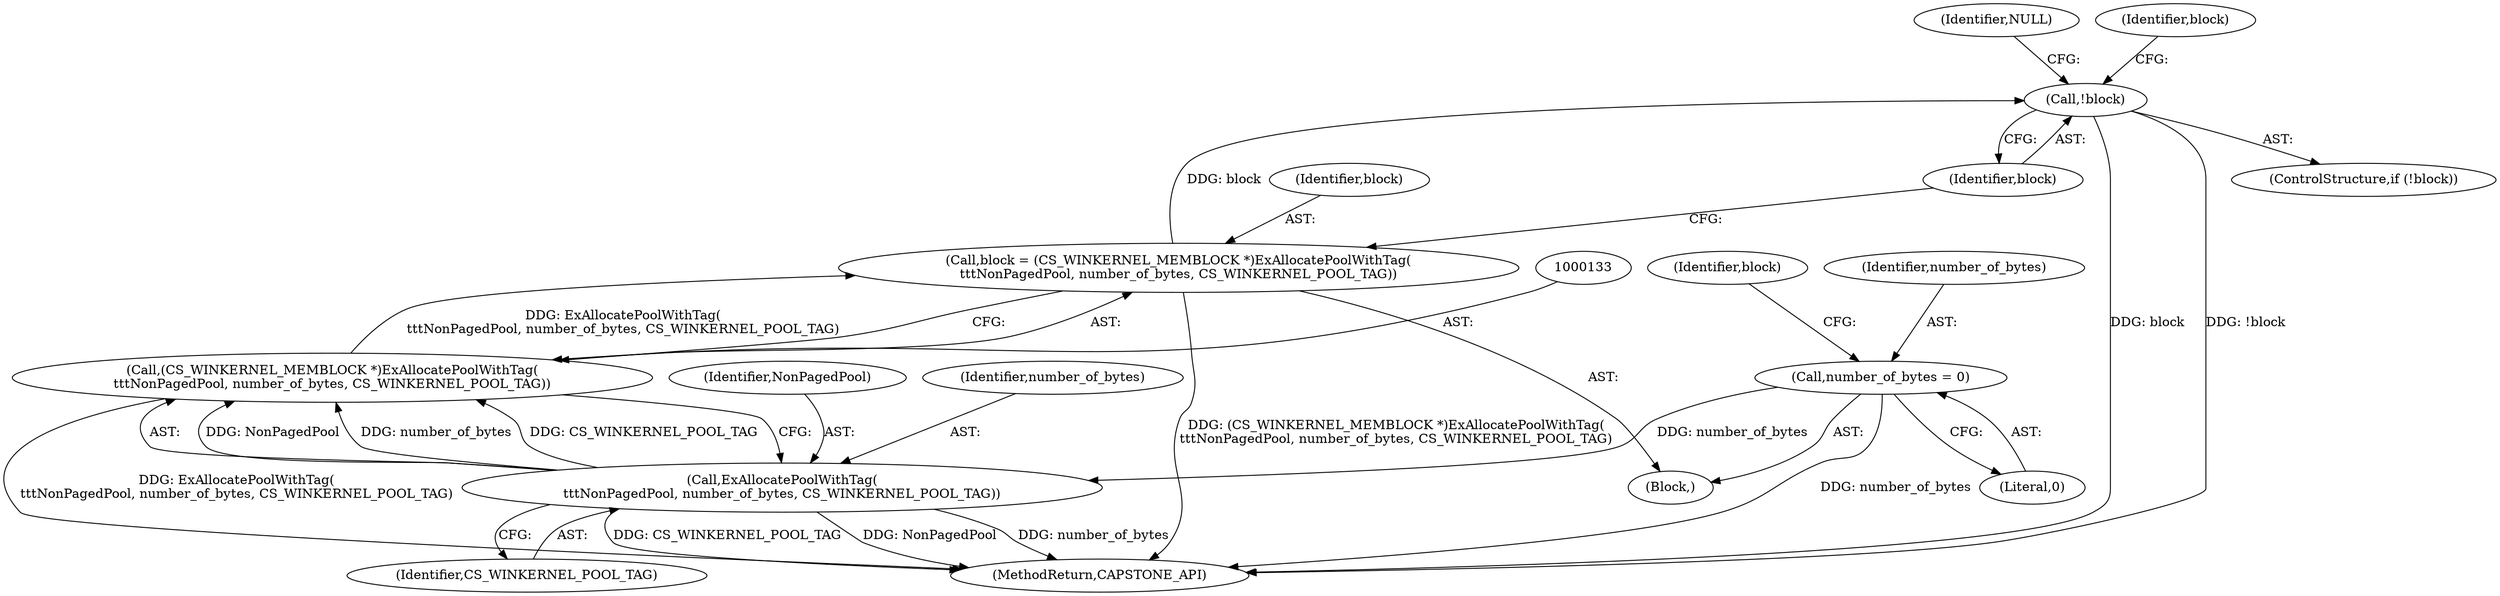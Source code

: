 digraph "0_capstone_6fe86eef621b9849f51a5e1e5d73258a93440403@pointer" {
"1000139" [label="(Call,!block)"];
"1000130" [label="(Call,block = (CS_WINKERNEL_MEMBLOCK *)ExAllocatePoolWithTag(\n\t\t\tNonPagedPool, number_of_bytes, CS_WINKERNEL_POOL_TAG))"];
"1000132" [label="(Call,(CS_WINKERNEL_MEMBLOCK *)ExAllocatePoolWithTag(\n\t\t\tNonPagedPool, number_of_bytes, CS_WINKERNEL_POOL_TAG))"];
"1000134" [label="(Call,ExAllocatePoolWithTag(\n\t\t\tNonPagedPool, number_of_bytes, CS_WINKERNEL_POOL_TAG))"];
"1000111" [label="(Call,number_of_bytes = 0)"];
"1000131" [label="(Identifier,block)"];
"1000135" [label="(Identifier,NonPagedPool)"];
"1000140" [label="(Identifier,block)"];
"1000132" [label="(Call,(CS_WINKERNEL_MEMBLOCK *)ExAllocatePoolWithTag(\n\t\t\tNonPagedPool, number_of_bytes, CS_WINKERNEL_POOL_TAG))"];
"1000138" [label="(ControlStructure,if (!block))"];
"1000130" [label="(Call,block = (CS_WINKERNEL_MEMBLOCK *)ExAllocatePoolWithTag(\n\t\t\tNonPagedPool, number_of_bytes, CS_WINKERNEL_POOL_TAG))"];
"1000111" [label="(Call,number_of_bytes = 0)"];
"1000116" [label="(Identifier,block)"];
"1000143" [label="(Identifier,NULL)"];
"1000136" [label="(Identifier,number_of_bytes)"];
"1000134" [label="(Call,ExAllocatePoolWithTag(\n\t\t\tNonPagedPool, number_of_bytes, CS_WINKERNEL_POOL_TAG))"];
"1000137" [label="(Identifier,CS_WINKERNEL_POOL_TAG)"];
"1000106" [label="(Block,)"];
"1000113" [label="(Literal,0)"];
"1000146" [label="(Identifier,block)"];
"1000139" [label="(Call,!block)"];
"1000112" [label="(Identifier,number_of_bytes)"];
"1000153" [label="(MethodReturn,CAPSTONE_API)"];
"1000139" -> "1000138"  [label="AST: "];
"1000139" -> "1000140"  [label="CFG: "];
"1000140" -> "1000139"  [label="AST: "];
"1000143" -> "1000139"  [label="CFG: "];
"1000146" -> "1000139"  [label="CFG: "];
"1000139" -> "1000153"  [label="DDG: block"];
"1000139" -> "1000153"  [label="DDG: !block"];
"1000130" -> "1000139"  [label="DDG: block"];
"1000130" -> "1000106"  [label="AST: "];
"1000130" -> "1000132"  [label="CFG: "];
"1000131" -> "1000130"  [label="AST: "];
"1000132" -> "1000130"  [label="AST: "];
"1000140" -> "1000130"  [label="CFG: "];
"1000130" -> "1000153"  [label="DDG: (CS_WINKERNEL_MEMBLOCK *)ExAllocatePoolWithTag(\n\t\t\tNonPagedPool, number_of_bytes, CS_WINKERNEL_POOL_TAG)"];
"1000132" -> "1000130"  [label="DDG: ExAllocatePoolWithTag(\n\t\t\tNonPagedPool, number_of_bytes, CS_WINKERNEL_POOL_TAG)"];
"1000132" -> "1000134"  [label="CFG: "];
"1000133" -> "1000132"  [label="AST: "];
"1000134" -> "1000132"  [label="AST: "];
"1000132" -> "1000153"  [label="DDG: ExAllocatePoolWithTag(\n\t\t\tNonPagedPool, number_of_bytes, CS_WINKERNEL_POOL_TAG)"];
"1000134" -> "1000132"  [label="DDG: NonPagedPool"];
"1000134" -> "1000132"  [label="DDG: number_of_bytes"];
"1000134" -> "1000132"  [label="DDG: CS_WINKERNEL_POOL_TAG"];
"1000134" -> "1000137"  [label="CFG: "];
"1000135" -> "1000134"  [label="AST: "];
"1000136" -> "1000134"  [label="AST: "];
"1000137" -> "1000134"  [label="AST: "];
"1000134" -> "1000153"  [label="DDG: CS_WINKERNEL_POOL_TAG"];
"1000134" -> "1000153"  [label="DDG: NonPagedPool"];
"1000134" -> "1000153"  [label="DDG: number_of_bytes"];
"1000111" -> "1000134"  [label="DDG: number_of_bytes"];
"1000111" -> "1000106"  [label="AST: "];
"1000111" -> "1000113"  [label="CFG: "];
"1000112" -> "1000111"  [label="AST: "];
"1000113" -> "1000111"  [label="AST: "];
"1000116" -> "1000111"  [label="CFG: "];
"1000111" -> "1000153"  [label="DDG: number_of_bytes"];
}

